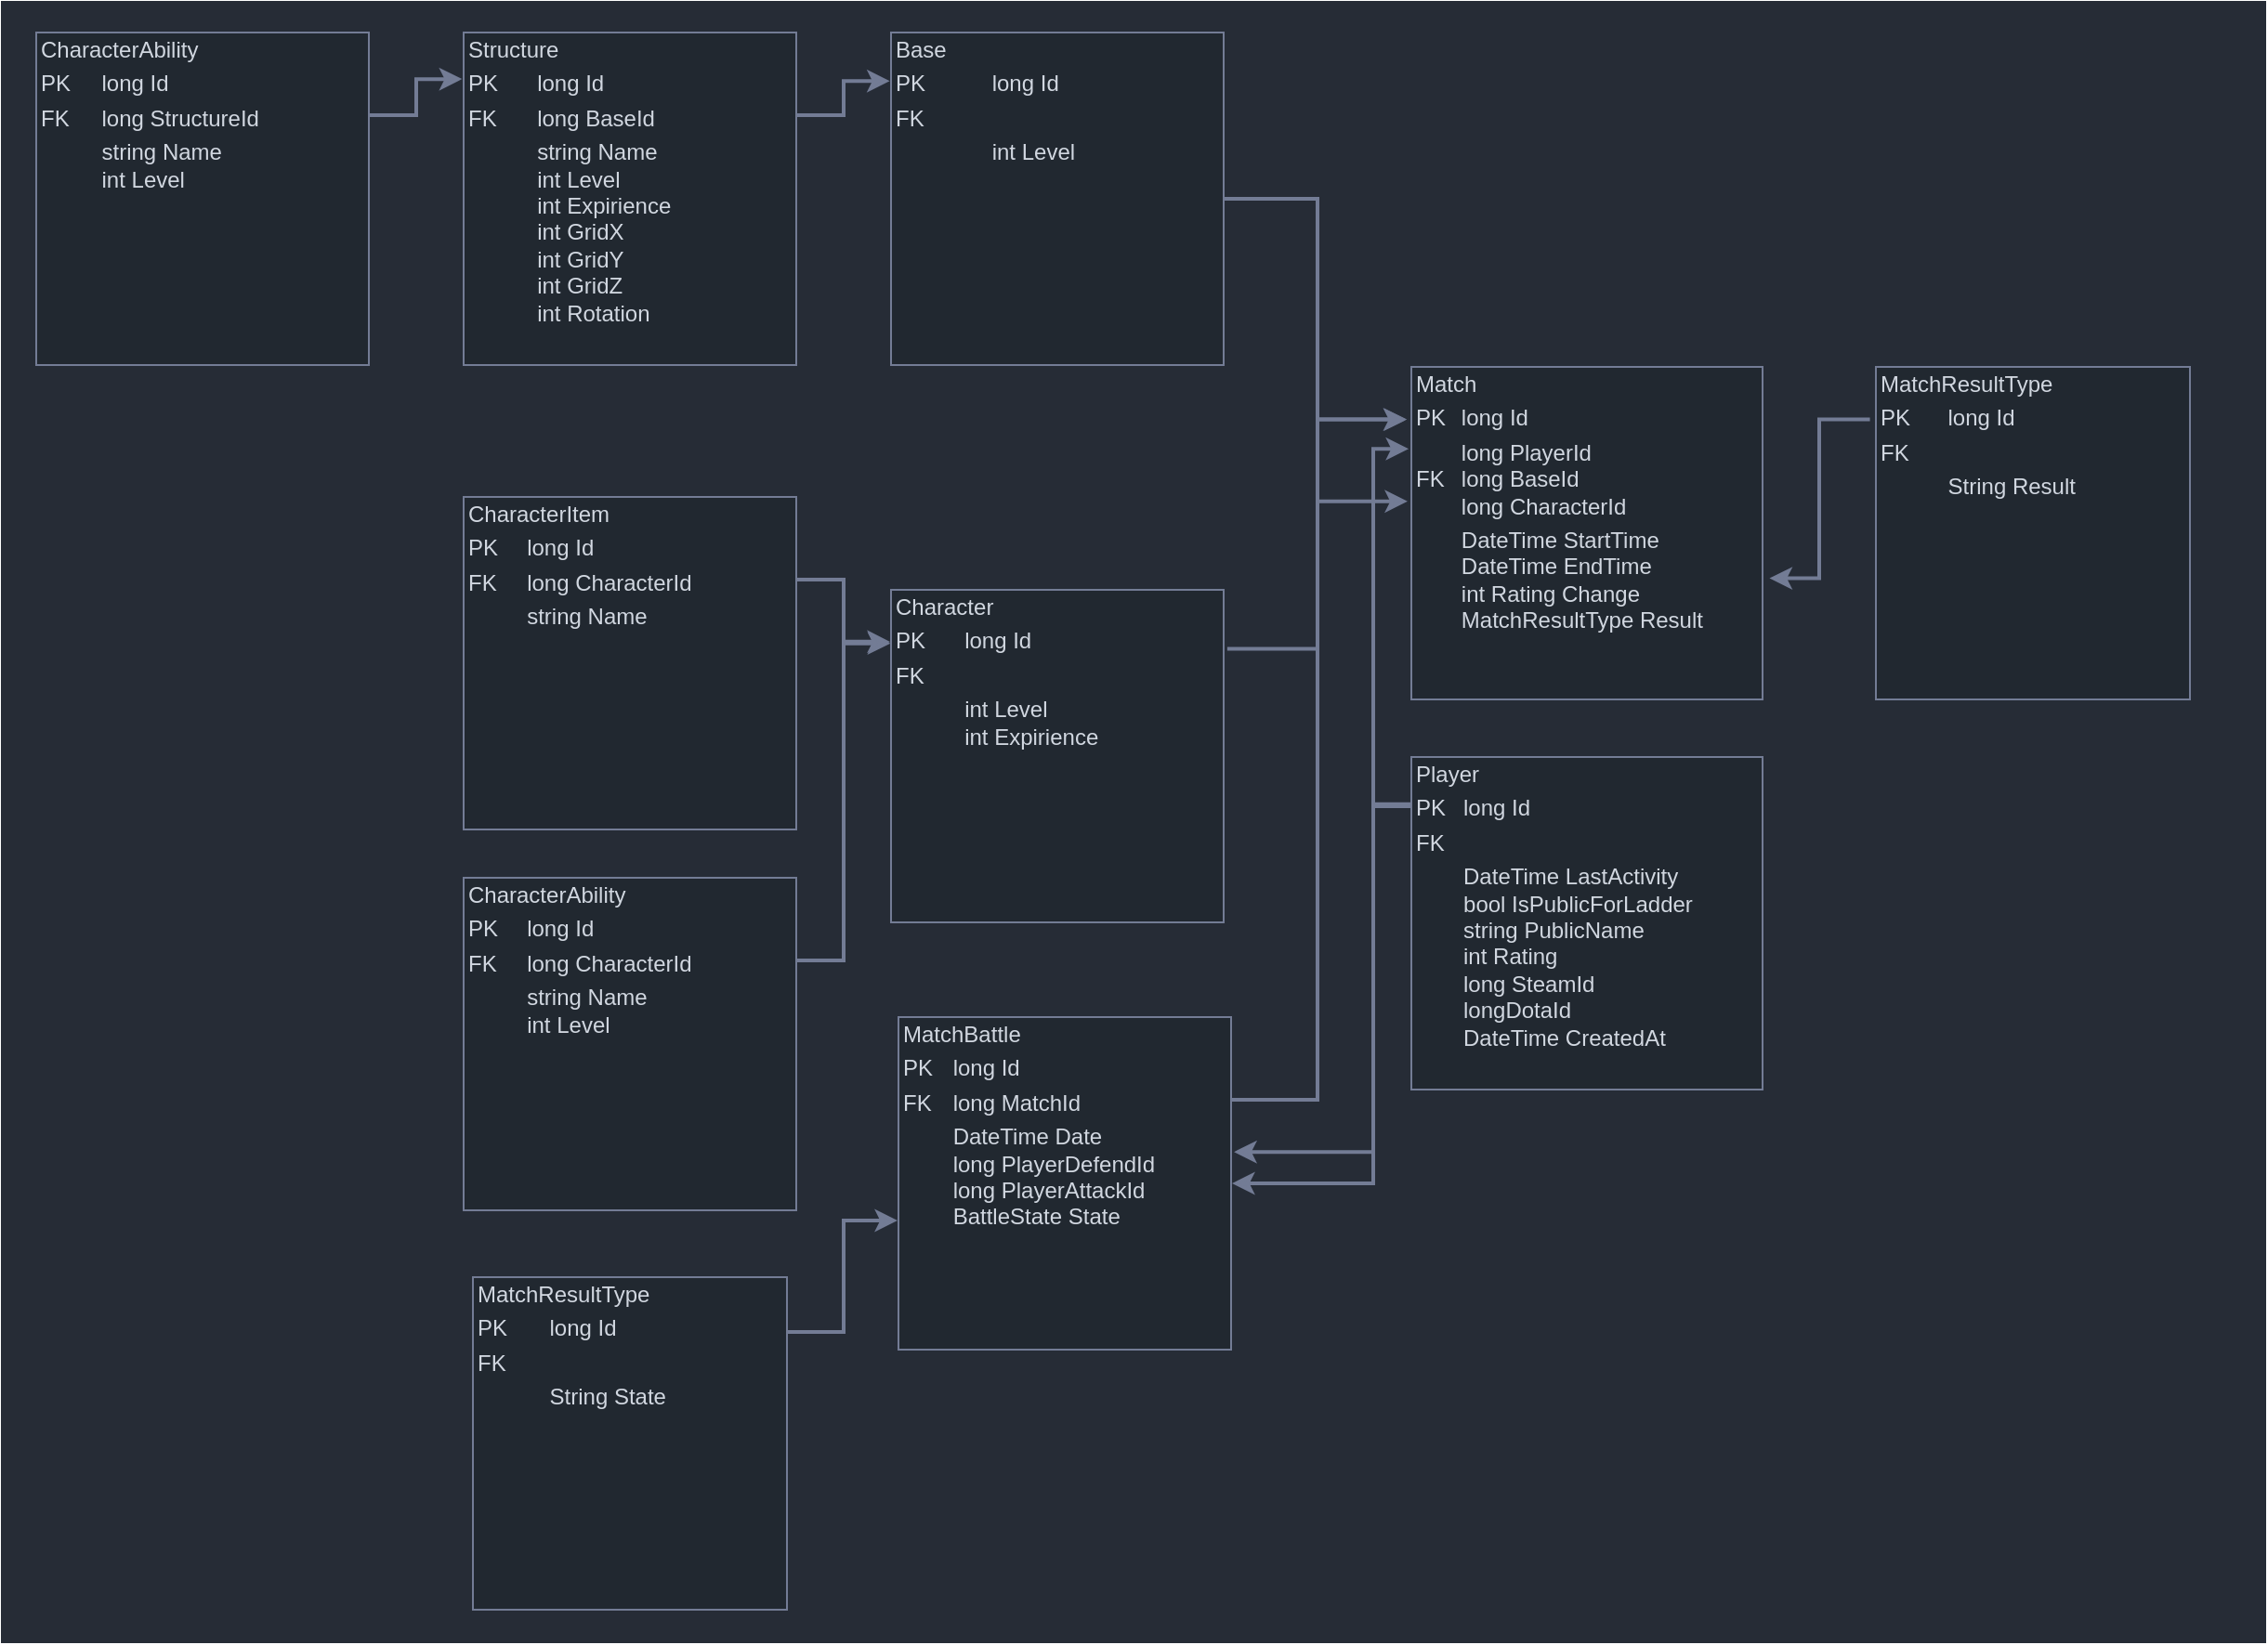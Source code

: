 <mxfile version="27.0.6">
  <diagram id="C5RBs43oDa-KdzZeNtuy" name="Page-1">
    <mxGraphModel dx="1188" dy="-514" grid="0" gridSize="10" guides="1" tooltips="1" connect="1" arrows="1" fold="1" page="1" pageScale="1" pageWidth="827" pageHeight="1169" math="0" shadow="0">
      <root>
        <mxCell id="WIyWlLk6GJQsqaUBKTNV-0" />
        <mxCell id="WIyWlLk6GJQsqaUBKTNV-1" parent="WIyWlLk6GJQsqaUBKTNV-0" />
        <mxCell id="qjPhhf1BPXPf3cThABQ9-204" value="`" style="rounded=0;whiteSpace=wrap;html=1;fillColor=#262C36;strokeColor=#262C36;strokeWidth=3;labelBorderColor=#737C95;fontColor=default;" vertex="1" parent="WIyWlLk6GJQsqaUBKTNV-1">
          <mxGeometry x="433" y="1542" width="1216" height="881" as="geometry" />
        </mxCell>
        <mxCell id="qjPhhf1BPXPf3cThABQ9-205" style="edgeStyle=orthogonalEdgeStyle;rounded=0;orthogonalLoop=1;jettySize=auto;html=1;exitX=-0.001;exitY=0.146;exitDx=0;exitDy=0;exitPerimeter=0;fontColor=#D1D7E0;labelBackgroundColor=#212830;labelBorderColor=none;strokeColor=#737C95;strokeWidth=2;entryX=-0.005;entryY=0.248;entryDx=0;entryDy=0;entryPerimeter=0;" edge="1" parent="WIyWlLk6GJQsqaUBKTNV-1" source="qjPhhf1BPXPf3cThABQ9-207" target="qjPhhf1BPXPf3cThABQ9-208">
          <mxGeometry relative="1" as="geometry">
            <mxPoint x="1182" y="1783" as="targetPoint" />
          </mxGeometry>
        </mxCell>
        <mxCell id="qjPhhf1BPXPf3cThABQ9-206" style="edgeStyle=orthogonalEdgeStyle;rounded=0;orthogonalLoop=1;jettySize=auto;html=1;exitX=0.011;exitY=0.15;exitDx=0;exitDy=0;exitPerimeter=0;entryX=1;entryY=0.5;entryDx=0;entryDy=0;fontColor=#D1D7E0;labelBackgroundColor=#212830;labelBorderColor=none;strokeColor=#737C95;strokeWidth=2;" edge="1" parent="WIyWlLk6GJQsqaUBKTNV-1" source="qjPhhf1BPXPf3cThABQ9-207" target="qjPhhf1BPXPf3cThABQ9-210">
          <mxGeometry relative="1" as="geometry">
            <mxPoint x="1100" y="2167" as="targetPoint" />
            <Array as="points">
              <mxPoint x="1170" y="1974" />
              <mxPoint x="1170" y="2177" />
            </Array>
          </mxGeometry>
        </mxCell>
        <mxCell id="qjPhhf1BPXPf3cThABQ9-207" value="&lt;div style=&quot;box-sizing: border-box; width: 100%; background-position: 0% 0%; background-repeat: repeat; background-attachment: scroll; background-image: none; background-size: auto; background-origin: padding-box; background-clip: border-box; padding: 2px;&quot;&gt;Player&lt;/div&gt;&lt;table style=&quot;width:100%;font-size:1em;&quot; cellpadding=&quot;2&quot; cellspacing=&quot;0&quot;&gt;&lt;tbody&gt;&lt;tr&gt;&lt;td&gt;PK&lt;/td&gt;&lt;td&gt;long Id&lt;/td&gt;&lt;/tr&gt;&lt;tr&gt;&lt;td&gt;FK&lt;/td&gt;&lt;td&gt;&lt;br&gt;&lt;/td&gt;&lt;/tr&gt;&lt;tr&gt;&lt;td&gt;&lt;br&gt;&lt;/td&gt;&lt;td&gt;DateTime LastActivity&lt;br&gt;bool IsPublicForLadder&lt;br&gt;string PublicName&lt;br&gt;int Rating&lt;br&gt;long SteamId&lt;br&gt;longDotaId&lt;br&gt;DateTime CreatedAt&lt;/td&gt;&lt;/tr&gt;&lt;/tbody&gt;&lt;/table&gt;" style="verticalAlign=top;align=left;overflow=fill;html=1;whiteSpace=wrap;fontColor=#D1D7E0;labelBackgroundColor=#212830;labelBorderColor=#737C95;strokeColor=none;strokeWidth=2;fillColor=none;" vertex="1" parent="WIyWlLk6GJQsqaUBKTNV-1">
          <mxGeometry x="1190" y="1947" width="190" height="180" as="geometry" />
        </mxCell>
        <mxCell id="qjPhhf1BPXPf3cThABQ9-208" value="&lt;div style=&quot;box-sizing: border-box; width: 100%; background-position: 0% 0%; background-repeat: repeat; background-attachment: scroll; background-image: none; background-size: auto; background-origin: padding-box; background-clip: border-box; padding: 2px;&quot;&gt;Match&lt;/div&gt;&lt;table style=&quot;width:100%;font-size:1em;&quot; cellpadding=&quot;2&quot; cellspacing=&quot;0&quot;&gt;&lt;tbody&gt;&lt;tr&gt;&lt;td&gt;PK&lt;/td&gt;&lt;td&gt;long Id&lt;/td&gt;&lt;/tr&gt;&lt;tr&gt;&lt;td&gt;FK&lt;/td&gt;&lt;td&gt;long PlayerId&lt;br&gt;long BaseId&lt;br&gt;long CharacterId&lt;/td&gt;&lt;/tr&gt;&lt;tr&gt;&lt;td&gt;&lt;br&gt;&lt;/td&gt;&lt;td&gt;DateTime StartTime&lt;br&gt;DateTime EndTime&lt;br&gt;int Rating Change&lt;br&gt;MatchResultType Result&lt;/td&gt;&lt;/tr&gt;&lt;/tbody&gt;&lt;/table&gt;" style="verticalAlign=top;align=left;overflow=fill;html=1;whiteSpace=wrap;fontColor=#D1D7E0;labelBackgroundColor=#212830;labelBorderColor=#737C95;strokeColor=none;strokeWidth=2;fillColor=none;" vertex="1" parent="WIyWlLk6GJQsqaUBKTNV-1">
          <mxGeometry x="1190" y="1737" width="190" height="180" as="geometry" />
        </mxCell>
        <mxCell id="qjPhhf1BPXPf3cThABQ9-209" value="&lt;div style=&quot;box-sizing: border-box; width: 100%; background-position: 0% 0%; background-repeat: repeat; background-attachment: scroll; background-image: none; background-size: auto; background-origin: padding-box; background-clip: border-box; padding: 2px;&quot;&gt;MatchResultType&lt;/div&gt;&lt;table style=&quot;width:100%;font-size:1em;&quot; cellpadding=&quot;2&quot; cellspacing=&quot;0&quot;&gt;&lt;tbody&gt;&lt;tr&gt;&lt;td&gt;PK&lt;/td&gt;&lt;td&gt;long Id&lt;/td&gt;&lt;/tr&gt;&lt;tr&gt;&lt;td&gt;FK&lt;/td&gt;&lt;td&gt;&lt;br&gt;&lt;/td&gt;&lt;/tr&gt;&lt;tr&gt;&lt;td&gt;&lt;br&gt;&lt;/td&gt;&lt;td&gt;String Result&lt;/td&gt;&lt;/tr&gt;&lt;/tbody&gt;&lt;/table&gt;" style="verticalAlign=top;align=left;overflow=fill;html=1;whiteSpace=wrap;fontColor=#D1D7E0;labelBackgroundColor=#212830;labelBorderColor=#737C95;strokeColor=none;strokeWidth=2;fillColor=none;" vertex="1" parent="WIyWlLk6GJQsqaUBKTNV-1">
          <mxGeometry x="1440" y="1737" width="170" height="180" as="geometry" />
        </mxCell>
        <mxCell id="qjPhhf1BPXPf3cThABQ9-210" value="&lt;div style=&quot;box-sizing: border-box; width: 100%; background-position: 0% 0%; background-repeat: repeat; background-attachment: scroll; background-image: none; background-size: auto; background-origin: padding-box; background-clip: border-box; padding: 2px;&quot;&gt;MatchBattle&lt;/div&gt;&lt;table style=&quot;width:100%;font-size:1em;&quot; cellpadding=&quot;2&quot; cellspacing=&quot;0&quot;&gt;&lt;tbody&gt;&lt;tr&gt;&lt;td&gt;PK&lt;/td&gt;&lt;td&gt;long Id&lt;/td&gt;&lt;/tr&gt;&lt;tr&gt;&lt;td&gt;FK&lt;/td&gt;&lt;td&gt;long MatchId&lt;/td&gt;&lt;/tr&gt;&lt;tr&gt;&lt;td&gt;&lt;br&gt;&lt;/td&gt;&lt;td&gt;DateTime Date&lt;br&gt;long PlayerDefendId&lt;br&gt;long PlayerAttackId&lt;br&gt;BattleState State&lt;/td&gt;&lt;/tr&gt;&lt;/tbody&gt;&lt;/table&gt;" style="verticalAlign=top;align=left;overflow=fill;html=1;whiteSpace=wrap;fontColor=#D1D7E0;labelBackgroundColor=#212830;labelBorderColor=#737C95;strokeColor=none;strokeWidth=2;fillColor=none;" vertex="1" parent="WIyWlLk6GJQsqaUBKTNV-1">
          <mxGeometry x="914" y="2087" width="180" height="180" as="geometry" />
        </mxCell>
        <mxCell id="qjPhhf1BPXPf3cThABQ9-211" value="&lt;div style=&quot;box-sizing: border-box; width: 100%; background-position: 0% 0%; background-repeat: repeat; background-attachment: scroll; background-image: none; background-size: auto; background-origin: padding-box; background-clip: border-box; padding: 2px;&quot;&gt;Character&lt;/div&gt;&lt;table style=&quot;width:100%;font-size:1em;&quot; cellpadding=&quot;2&quot; cellspacing=&quot;0&quot;&gt;&lt;tbody&gt;&lt;tr&gt;&lt;td&gt;PK&lt;/td&gt;&lt;td&gt;long Id&lt;/td&gt;&lt;/tr&gt;&lt;tr&gt;&lt;td&gt;FK&lt;/td&gt;&lt;td&gt;&lt;br&gt;&lt;/td&gt;&lt;/tr&gt;&lt;tr&gt;&lt;td&gt;&lt;br&gt;&lt;/td&gt;&lt;td&gt;int Level&lt;br&gt;int Expirience&lt;/td&gt;&lt;/tr&gt;&lt;/tbody&gt;&lt;/table&gt;" style="verticalAlign=top;align=left;overflow=fill;html=1;whiteSpace=wrap;fontColor=#D1D7E0;labelBackgroundColor=#212830;labelBorderColor=#737C95;strokeColor=none;strokeWidth=2;fillColor=none;" vertex="1" parent="WIyWlLk6GJQsqaUBKTNV-1">
          <mxGeometry x="910" y="1857" width="180" height="180" as="geometry" />
        </mxCell>
        <mxCell id="qjPhhf1BPXPf3cThABQ9-212" style="edgeStyle=orthogonalEdgeStyle;rounded=0;orthogonalLoop=1;jettySize=auto;html=1;entryX=0;entryY=0.158;entryDx=0;entryDy=0;entryPerimeter=0;exitX=1;exitY=0.25;exitDx=0;exitDy=0;fontColor=#D1D7E0;labelBackgroundColor=#212830;labelBorderColor=none;strokeColor=#737C95;strokeWidth=2;" edge="1" parent="WIyWlLk6GJQsqaUBKTNV-1" source="qjPhhf1BPXPf3cThABQ9-213" target="qjPhhf1BPXPf3cThABQ9-211">
          <mxGeometry relative="1" as="geometry" />
        </mxCell>
        <mxCell id="qjPhhf1BPXPf3cThABQ9-213" value="&lt;div style=&quot;box-sizing: border-box; width: 100%; background-position: 0% 0%; background-repeat: repeat; background-attachment: scroll; background-image: none; background-size: auto; background-origin: padding-box; background-clip: border-box; padding: 2px;&quot;&gt;CharacterItem&lt;/div&gt;&lt;table style=&quot;width:100%;font-size:1em;&quot; cellpadding=&quot;2&quot; cellspacing=&quot;0&quot;&gt;&lt;tbody&gt;&lt;tr&gt;&lt;td&gt;PK&lt;/td&gt;&lt;td&gt;long Id&lt;/td&gt;&lt;/tr&gt;&lt;tr&gt;&lt;td&gt;FK&lt;/td&gt;&lt;td&gt;long CharacterId&lt;/td&gt;&lt;/tr&gt;&lt;tr&gt;&lt;td&gt;&lt;br&gt;&lt;/td&gt;&lt;td&gt;string Name&lt;/td&gt;&lt;/tr&gt;&lt;/tbody&gt;&lt;/table&gt;" style="verticalAlign=top;align=left;overflow=fill;html=1;whiteSpace=wrap;fontColor=#D1D7E0;labelBackgroundColor=#212830;labelBorderColor=#737C95;strokeColor=none;strokeWidth=2;fillColor=none;" vertex="1" parent="WIyWlLk6GJQsqaUBKTNV-1">
          <mxGeometry x="680" y="1807" width="180" height="180" as="geometry" />
        </mxCell>
        <mxCell id="qjPhhf1BPXPf3cThABQ9-214" value="&lt;div style=&quot;box-sizing: border-box; width: 100%; background-position: 0% 0%; background-repeat: repeat; background-attachment: scroll; background-image: none; background-size: auto; background-origin: padding-box; background-clip: border-box; padding: 2px;&quot;&gt;CharacterAbility&lt;/div&gt;&lt;table style=&quot;width:100%;font-size:1em;&quot; cellpadding=&quot;2&quot; cellspacing=&quot;0&quot;&gt;&lt;tbody&gt;&lt;tr&gt;&lt;td&gt;PK&lt;/td&gt;&lt;td&gt;long Id&lt;/td&gt;&lt;/tr&gt;&lt;tr&gt;&lt;td&gt;FK&lt;/td&gt;&lt;td&gt;long CharacterId&lt;/td&gt;&lt;/tr&gt;&lt;tr&gt;&lt;td&gt;&lt;br&gt;&lt;/td&gt;&lt;td&gt;string Name&lt;br&gt;int Level&lt;/td&gt;&lt;/tr&gt;&lt;/tbody&gt;&lt;/table&gt;" style="verticalAlign=top;align=left;overflow=fill;html=1;whiteSpace=wrap;fontColor=#D1D7E0;labelBackgroundColor=#212830;labelBorderColor=#737C95;strokeColor=none;strokeWidth=2;fillColor=none;" vertex="1" parent="WIyWlLk6GJQsqaUBKTNV-1">
          <mxGeometry x="680" y="2012" width="180" height="180" as="geometry" />
        </mxCell>
        <mxCell id="qjPhhf1BPXPf3cThABQ9-215" style="edgeStyle=orthogonalEdgeStyle;rounded=0;orthogonalLoop=1;jettySize=auto;html=1;entryX=1.017;entryY=0.635;entryDx=0;entryDy=0;entryPerimeter=0;exitX=-0.016;exitY=0.16;exitDx=0;exitDy=0;exitPerimeter=0;fontColor=#D1D7E0;labelBackgroundColor=#212830;labelBorderColor=none;strokeColor=#737C95;strokeWidth=2;" edge="1" parent="WIyWlLk6GJQsqaUBKTNV-1" source="qjPhhf1BPXPf3cThABQ9-209" target="qjPhhf1BPXPf3cThABQ9-208">
          <mxGeometry relative="1" as="geometry" />
        </mxCell>
        <mxCell id="qjPhhf1BPXPf3cThABQ9-216" style="edgeStyle=orthogonalEdgeStyle;rounded=0;orthogonalLoop=1;jettySize=auto;html=1;entryX=-0.01;entryY=0.16;entryDx=0;entryDy=0;entryPerimeter=0;exitX=1;exitY=0.25;exitDx=0;exitDy=0;fontColor=#D1D7E0;labelBackgroundColor=#212830;labelBorderColor=none;strokeColor=#737C95;strokeWidth=2;" edge="1" parent="WIyWlLk6GJQsqaUBKTNV-1" source="qjPhhf1BPXPf3cThABQ9-210" target="qjPhhf1BPXPf3cThABQ9-208">
          <mxGeometry relative="1" as="geometry">
            <Array as="points">
              <mxPoint x="1140" y="2132" />
              <mxPoint x="1140" y="1766" />
            </Array>
          </mxGeometry>
        </mxCell>
        <mxCell id="qjPhhf1BPXPf3cThABQ9-217" style="edgeStyle=orthogonalEdgeStyle;rounded=0;orthogonalLoop=1;jettySize=auto;html=1;entryX=0.001;entryY=0.163;entryDx=0;entryDy=0;entryPerimeter=0;exitX=1;exitY=0.25;exitDx=0;exitDy=0;fontColor=#D1D7E0;labelBackgroundColor=#212830;labelBorderColor=none;strokeColor=#737C95;strokeWidth=2;" edge="1" parent="WIyWlLk6GJQsqaUBKTNV-1" source="qjPhhf1BPXPf3cThABQ9-214" target="qjPhhf1BPXPf3cThABQ9-211">
          <mxGeometry relative="1" as="geometry" />
        </mxCell>
        <mxCell id="qjPhhf1BPXPf3cThABQ9-218" style="edgeStyle=orthogonalEdgeStyle;rounded=0;orthogonalLoop=1;jettySize=auto;html=1;entryX=1.006;entryY=0.406;entryDx=0;entryDy=0;entryPerimeter=0;exitX=0.005;exitY=0.144;exitDx=0;exitDy=0;exitPerimeter=0;fontColor=#D1D7E0;labelBackgroundColor=#212830;labelBorderColor=none;strokeColor=#737C95;strokeWidth=2;" edge="1" parent="WIyWlLk6GJQsqaUBKTNV-1" source="qjPhhf1BPXPf3cThABQ9-207" target="qjPhhf1BPXPf3cThABQ9-210">
          <mxGeometry relative="1" as="geometry">
            <Array as="points">
              <mxPoint x="1170" y="1973" />
              <mxPoint x="1170" y="2160" />
            </Array>
          </mxGeometry>
        </mxCell>
        <mxCell id="qjPhhf1BPXPf3cThABQ9-219" value="&lt;div style=&quot;box-sizing: border-box; width: 100%; background-position: 0% 0%; background-repeat: repeat; background-attachment: scroll; background-image: none; background-size: auto; background-origin: padding-box; background-clip: border-box; padding: 2px;&quot;&gt;Base&lt;/div&gt;&lt;table style=&quot;width:100%;font-size:1em;&quot; cellpadding=&quot;2&quot; cellspacing=&quot;0&quot;&gt;&lt;tbody&gt;&lt;tr&gt;&lt;td&gt;PK&lt;/td&gt;&lt;td&gt;long Id&lt;/td&gt;&lt;/tr&gt;&lt;tr&gt;&lt;td&gt;FK&lt;/td&gt;&lt;td&gt;&lt;br&gt;&lt;/td&gt;&lt;/tr&gt;&lt;tr&gt;&lt;td&gt;&lt;br&gt;&lt;/td&gt;&lt;td&gt;int Level&lt;/td&gt;&lt;/tr&gt;&lt;/tbody&gt;&lt;/table&gt;" style="verticalAlign=top;align=left;overflow=fill;html=1;whiteSpace=wrap;fontColor=#D1D7E0;labelBackgroundColor=#212830;labelBorderColor=#737C95;strokeColor=none;strokeWidth=2;fillColor=none;" vertex="1" parent="WIyWlLk6GJQsqaUBKTNV-1">
          <mxGeometry x="910" y="1557" width="180" height="180" as="geometry" />
        </mxCell>
        <mxCell id="qjPhhf1BPXPf3cThABQ9-220" style="edgeStyle=orthogonalEdgeStyle;rounded=0;orthogonalLoop=1;jettySize=auto;html=1;entryX=-0.012;entryY=0.16;entryDx=0;entryDy=0;entryPerimeter=0;fontColor=#D1D7E0;labelBackgroundColor=#212830;labelBorderColor=none;strokeColor=#737C95;strokeWidth=2;" edge="1" parent="WIyWlLk6GJQsqaUBKTNV-1" source="qjPhhf1BPXPf3cThABQ9-219" target="qjPhhf1BPXPf3cThABQ9-208">
          <mxGeometry relative="1" as="geometry" />
        </mxCell>
        <mxCell id="qjPhhf1BPXPf3cThABQ9-221" style="edgeStyle=orthogonalEdgeStyle;rounded=0;orthogonalLoop=1;jettySize=auto;html=1;exitX=1.008;exitY=0.179;exitDx=0;exitDy=0;exitPerimeter=0;fontColor=#D1D7E0;labelBackgroundColor=#212830;labelBorderColor=none;strokeColor=#737C95;strokeWidth=2;entryX=-0.008;entryY=0.405;entryDx=0;entryDy=0;entryPerimeter=0;" edge="1" parent="WIyWlLk6GJQsqaUBKTNV-1" source="qjPhhf1BPXPf3cThABQ9-211" target="qjPhhf1BPXPf3cThABQ9-208">
          <mxGeometry relative="1" as="geometry">
            <mxPoint x="1187" y="1810" as="targetPoint" />
          </mxGeometry>
        </mxCell>
        <mxCell id="qjPhhf1BPXPf3cThABQ9-222" value="&lt;div style=&quot;box-sizing: border-box; width: 100%; background-position: 0% 0%; background-repeat: repeat; background-attachment: scroll; background-image: none; background-size: auto; background-origin: padding-box; background-clip: border-box; padding: 2px;&quot;&gt;Structure&lt;/div&gt;&lt;table style=&quot;width:100%;font-size:1em;&quot; cellpadding=&quot;2&quot; cellspacing=&quot;0&quot;&gt;&lt;tbody&gt;&lt;tr&gt;&lt;td&gt;PK&lt;/td&gt;&lt;td&gt;long Id&lt;/td&gt;&lt;/tr&gt;&lt;tr&gt;&lt;td&gt;FK&lt;/td&gt;&lt;td&gt;long BaseId&lt;/td&gt;&lt;/tr&gt;&lt;tr&gt;&lt;td&gt;&lt;br&gt;&lt;/td&gt;&lt;td&gt;string Name&lt;br&gt;int Level&lt;br&gt;int Expirience&lt;br&gt;int GridX&lt;br&gt;int GridY&lt;br&gt;int GridZ&lt;br&gt;int Rotation&lt;/td&gt;&lt;/tr&gt;&lt;/tbody&gt;&lt;/table&gt;" style="verticalAlign=top;align=left;overflow=fill;html=1;whiteSpace=wrap;fontColor=#D1D7E0;labelBackgroundColor=#212830;labelBorderColor=#737C95;strokeColor=none;strokeWidth=2;fillColor=none;" vertex="1" parent="WIyWlLk6GJQsqaUBKTNV-1">
          <mxGeometry x="680" y="1557" width="180" height="180" as="geometry" />
        </mxCell>
        <mxCell id="qjPhhf1BPXPf3cThABQ9-223" style="edgeStyle=orthogonalEdgeStyle;rounded=0;orthogonalLoop=1;jettySize=auto;html=1;exitX=1;exitY=0.25;exitDx=0;exitDy=0;fontColor=#D1D7E0;labelBackgroundColor=#212830;labelBorderColor=none;strokeColor=#737C95;strokeWidth=2;entryX=-0.001;entryY=0.148;entryDx=0;entryDy=0;entryPerimeter=0;" edge="1" parent="WIyWlLk6GJQsqaUBKTNV-1" source="qjPhhf1BPXPf3cThABQ9-222" target="qjPhhf1BPXPf3cThABQ9-219">
          <mxGeometry relative="1" as="geometry">
            <mxPoint x="908" y="1584" as="targetPoint" />
          </mxGeometry>
        </mxCell>
        <mxCell id="qjPhhf1BPXPf3cThABQ9-224" value="&lt;div style=&quot;box-sizing: border-box; width: 100%; background-position: 0% 0%; background-repeat: repeat; background-attachment: scroll; background-image: none; background-size: auto; background-origin: padding-box; background-clip: border-box; padding: 2px;&quot;&gt;CharacterAbility&lt;/div&gt;&lt;table style=&quot;width:100%;font-size:1em;&quot; cellpadding=&quot;2&quot; cellspacing=&quot;0&quot;&gt;&lt;tbody&gt;&lt;tr&gt;&lt;td&gt;PK&lt;/td&gt;&lt;td&gt;long Id&lt;/td&gt;&lt;/tr&gt;&lt;tr&gt;&lt;td&gt;FK&lt;/td&gt;&lt;td&gt;long StructureId&lt;/td&gt;&lt;/tr&gt;&lt;tr&gt;&lt;td&gt;&lt;br&gt;&lt;/td&gt;&lt;td&gt;string Name&lt;br&gt;int Level&lt;/td&gt;&lt;/tr&gt;&lt;/tbody&gt;&lt;/table&gt;" style="verticalAlign=top;align=left;overflow=fill;html=1;whiteSpace=wrap;fontColor=#D1D7E0;labelBackgroundColor=#212830;labelBorderColor=#737C95;strokeColor=none;strokeWidth=2;fillColor=none;" vertex="1" parent="WIyWlLk6GJQsqaUBKTNV-1">
          <mxGeometry x="450" y="1557" width="180" height="180" as="geometry" />
        </mxCell>
        <mxCell id="qjPhhf1BPXPf3cThABQ9-225" style="edgeStyle=orthogonalEdgeStyle;rounded=0;orthogonalLoop=1;jettySize=auto;html=1;exitX=1;exitY=0.25;exitDx=0;exitDy=0;fontColor=#D1D7E0;labelBackgroundColor=#212830;labelBorderColor=none;strokeColor=#737C95;strokeWidth=2;entryX=-0.002;entryY=0.142;entryDx=0;entryDy=0;entryPerimeter=0;" edge="1" parent="WIyWlLk6GJQsqaUBKTNV-1" source="qjPhhf1BPXPf3cThABQ9-224" target="qjPhhf1BPXPf3cThABQ9-222">
          <mxGeometry relative="1" as="geometry">
            <mxPoint x="675" y="1582" as="targetPoint" />
          </mxGeometry>
        </mxCell>
        <mxCell id="qjPhhf1BPXPf3cThABQ9-226" style="edgeStyle=orthogonalEdgeStyle;rounded=0;orthogonalLoop=1;jettySize=auto;html=1;fontColor=#D1D7E0;labelBackgroundColor=#212830;labelBorderColor=none;strokeColor=#737C95;strokeWidth=2;" edge="1" parent="WIyWlLk6GJQsqaUBKTNV-1" source="qjPhhf1BPXPf3cThABQ9-227" target="qjPhhf1BPXPf3cThABQ9-210">
          <mxGeometry relative="1" as="geometry">
            <Array as="points">
              <mxPoint x="885" y="2257" />
              <mxPoint x="885" y="2197" />
            </Array>
          </mxGeometry>
        </mxCell>
        <mxCell id="qjPhhf1BPXPf3cThABQ9-227" value="&lt;div style=&quot;box-sizing: border-box; width: 100%; background-position: 0% 0%; background-repeat: repeat; background-attachment: scroll; background-image: none; background-size: auto; background-origin: padding-box; background-clip: border-box; padding: 2px;&quot;&gt;MatchResultType&lt;/div&gt;&lt;table style=&quot;width:100%;font-size:1em;&quot; cellpadding=&quot;2&quot; cellspacing=&quot;0&quot;&gt;&lt;tbody&gt;&lt;tr&gt;&lt;td&gt;PK&lt;/td&gt;&lt;td&gt;long Id&lt;/td&gt;&lt;/tr&gt;&lt;tr&gt;&lt;td&gt;FK&lt;/td&gt;&lt;td&gt;&lt;br&gt;&lt;/td&gt;&lt;/tr&gt;&lt;tr&gt;&lt;td&gt;&lt;br&gt;&lt;/td&gt;&lt;td&gt;String State&lt;/td&gt;&lt;/tr&gt;&lt;/tbody&gt;&lt;/table&gt;" style="verticalAlign=top;align=left;overflow=fill;html=1;whiteSpace=wrap;fontColor=#D1D7E0;labelBackgroundColor=#212830;labelBorderColor=#737C95;strokeColor=none;strokeWidth=2;fillColor=none;" vertex="1" parent="WIyWlLk6GJQsqaUBKTNV-1">
          <mxGeometry x="685" y="2227" width="170" height="180" as="geometry" />
        </mxCell>
      </root>
    </mxGraphModel>
  </diagram>
</mxfile>
